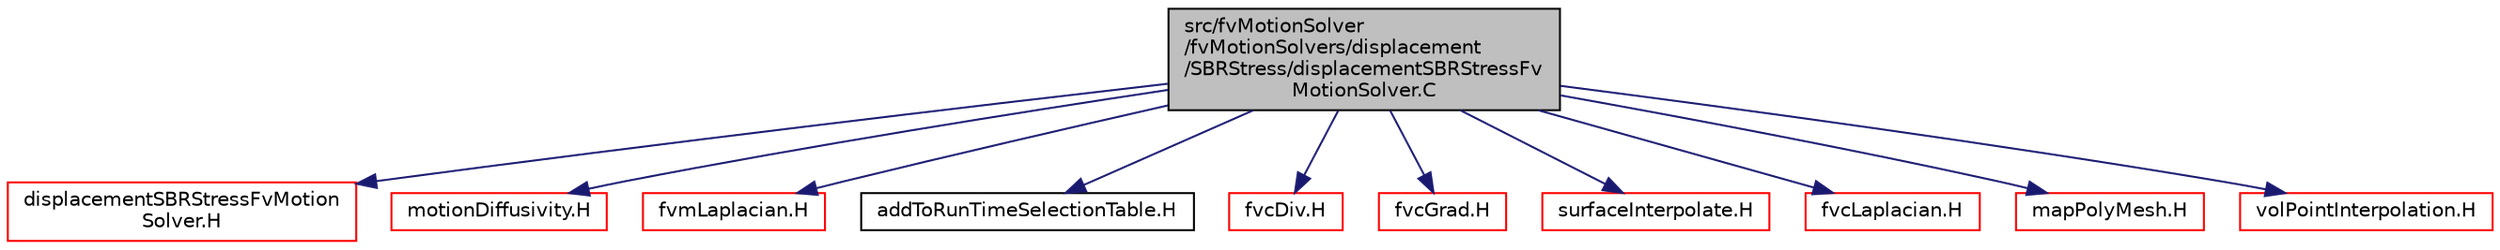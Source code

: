 digraph "src/fvMotionSolver/fvMotionSolvers/displacement/SBRStress/displacementSBRStressFvMotionSolver.C"
{
  bgcolor="transparent";
  edge [fontname="Helvetica",fontsize="10",labelfontname="Helvetica",labelfontsize="10"];
  node [fontname="Helvetica",fontsize="10",shape=record];
  Node1 [label="src/fvMotionSolver\l/fvMotionSolvers/displacement\l/SBRStress/displacementSBRStressFv\lMotionSolver.C",height=0.2,width=0.4,color="black", fillcolor="grey75", style="filled", fontcolor="black"];
  Node1 -> Node2 [color="midnightblue",fontsize="10",style="solid",fontname="Helvetica"];
  Node2 [label="displacementSBRStressFvMotion\lSolver.H",height=0.2,width=0.4,color="red",URL="$a06179.html"];
  Node1 -> Node3 [color="midnightblue",fontsize="10",style="solid",fontname="Helvetica"];
  Node3 [label="motionDiffusivity.H",height=0.2,width=0.4,color="red",URL="$a06211.html"];
  Node1 -> Node4 [color="midnightblue",fontsize="10",style="solid",fontname="Helvetica"];
  Node4 [label="fvmLaplacian.H",height=0.2,width=0.4,color="red",URL="$a05719.html",tooltip="Calculate the matrix for the laplacian of the field. "];
  Node1 -> Node5 [color="midnightblue",fontsize="10",style="solid",fontname="Helvetica"];
  Node5 [label="addToRunTimeSelectionTable.H",height=0.2,width=0.4,color="black",URL="$a07839.html",tooltip="Macros for easy insertion into run-time selection tables. "];
  Node1 -> Node6 [color="midnightblue",fontsize="10",style="solid",fontname="Helvetica"];
  Node6 [label="fvcDiv.H",height=0.2,width=0.4,color="red",URL="$a05682.html",tooltip="Calculate the divergence of the given field. "];
  Node1 -> Node7 [color="midnightblue",fontsize="10",style="solid",fontname="Helvetica"];
  Node7 [label="fvcGrad.H",height=0.2,width=0.4,color="red",URL="$a05686.html",tooltip="Calculate the gradient of the given field. "];
  Node1 -> Node8 [color="midnightblue",fontsize="10",style="solid",fontname="Helvetica"];
  Node8 [label="surfaceInterpolate.H",height=0.2,width=0.4,color="red",URL="$a06145.html",tooltip="Surface Interpolation. "];
  Node1 -> Node9 [color="midnightblue",fontsize="10",style="solid",fontname="Helvetica"];
  Node9 [label="fvcLaplacian.H",height=0.2,width=0.4,color="red",URL="$a05688.html",tooltip="Calculate the laplacian of the given field. "];
  Node1 -> Node10 [color="midnightblue",fontsize="10",style="solid",fontname="Helvetica"];
  Node10 [label="mapPolyMesh.H",height=0.2,width=0.4,color="red",URL="$a08620.html"];
  Node1 -> Node11 [color="midnightblue",fontsize="10",style="solid",fontname="Helvetica"];
  Node11 [label="volPointInterpolation.H",height=0.2,width=0.4,color="red",URL="$a06156.html"];
}
